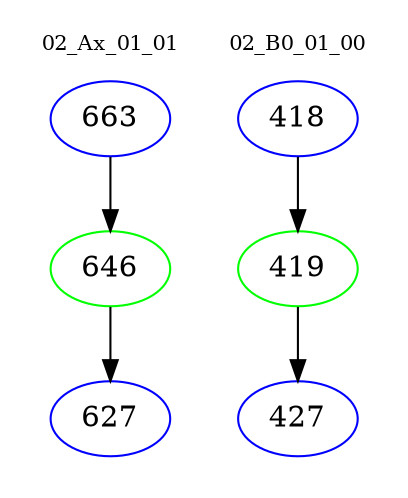 digraph{
subgraph cluster_0 {
color = white
label = "02_Ax_01_01";
fontsize=10;
T0_663 [label="663", color="blue"]
T0_663 -> T0_646 [color="black"]
T0_646 [label="646", color="green"]
T0_646 -> T0_627 [color="black"]
T0_627 [label="627", color="blue"]
}
subgraph cluster_1 {
color = white
label = "02_B0_01_00";
fontsize=10;
T1_418 [label="418", color="blue"]
T1_418 -> T1_419 [color="black"]
T1_419 [label="419", color="green"]
T1_419 -> T1_427 [color="black"]
T1_427 [label="427", color="blue"]
}
}
